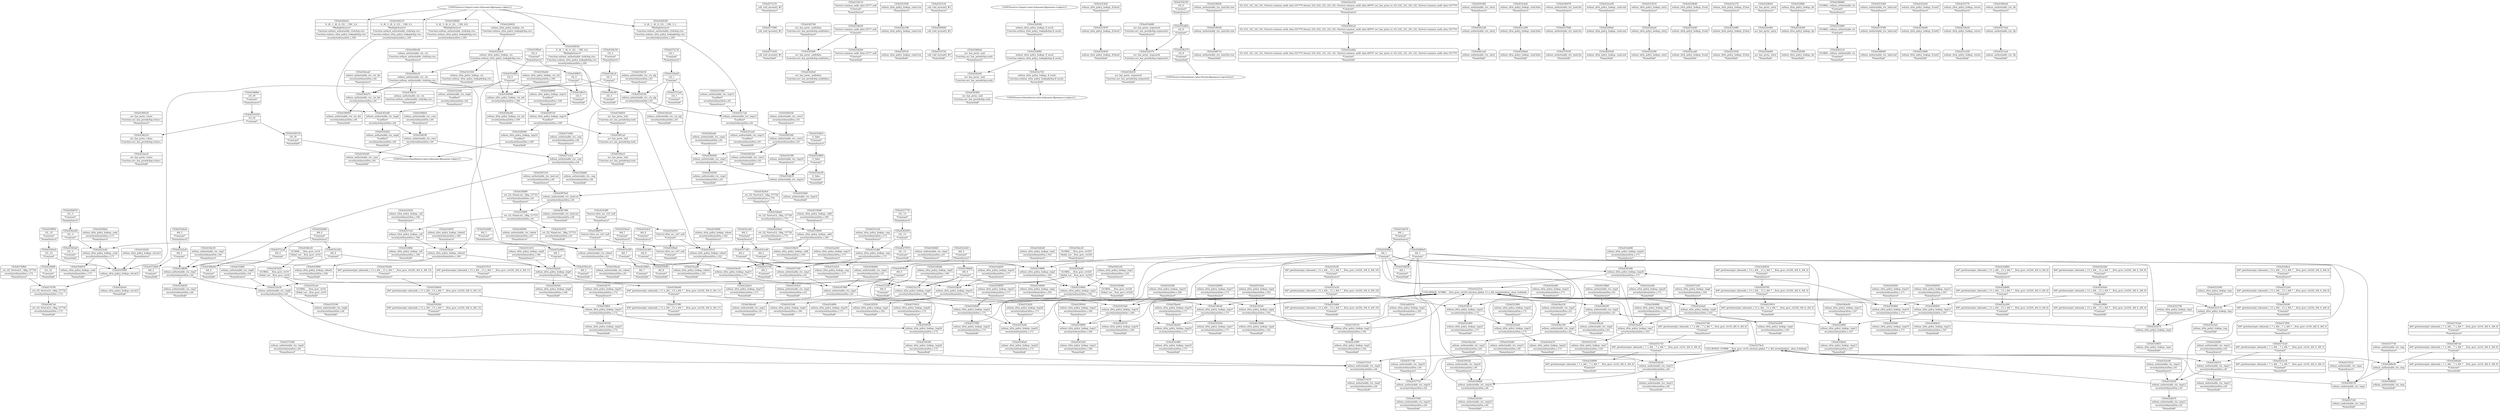 digraph {
	CE0x433ee80 [shape=record,shape=Mrecord,label="{CE0x433ee80|selinux_xfrm_policy_lookup:_tmp20|security/selinux/xfrm.c,171|*SummSink*}"]
	CE0x4387380 [shape=record,shape=Mrecord,label="{CE0x4387380|selinux_authorizable_ctx:_land.ext|security/selinux/xfrm.c,64|*SummSink*}"]
	CE0x4334e30 [shape=record,shape=Mrecord,label="{CE0x4334e30|i32_3|*Constant*|*SummSink*}"]
	CE0x4371a70 [shape=record,shape=Mrecord,label="{CE0x4371a70|_call_void_mcount()_#3|*SummSource*}"]
	CE0x43376c0 [shape=record,shape=Mrecord,label="{CE0x43376c0|COLLAPSED:_GCMRE___llvm_gcov_ctr16_internal_global_7_x_i64_zeroinitializer:_elem_0:default:}"]
	CE0x4328e40 [shape=record,shape=Mrecord,label="{CE0x4328e40|selinux_xfrm_policy_lookup:_tmp17|security/selinux/xfrm.c,171}"]
	CE0x432b480 [shape=record,shape=Mrecord,label="{CE0x432b480|GLOBAL:___llvm_gcov_ctr220|Global_var:__llvm_gcov_ctr220|*SummSink*}"]
	CE0x4345a80 [shape=record,shape=Mrecord,label="{CE0x4345a80|selinux_xfrm_policy_lookup:_tmp21|security/selinux/xfrm.c,171|*SummSource*}"]
	CE0x433d110 [shape=record,shape=Mrecord,label="{CE0x433d110|%struct.common_audit_data.1017*_null|*Constant*|*SummSource*}"]
	CE0x432e180 [shape=record,shape=Mrecord,label="{CE0x432e180|selinux_xfrm_policy_lookup:_cond.true}"]
	CE0x43222c0 [shape=record,shape=Mrecord,label="{CE0x43222c0|COLLAPSED:_GCMRE___llvm_gcov_ctr220_internal_global_13_x_i64_zeroinitializer:_elem_0:default:}"]
	CE0x4353b20 [shape=record,shape=Mrecord,label="{CE0x4353b20|selinux_xfrm_policy_lookup:_tmp24|security/selinux/xfrm.c,171|*SummSource*}"]
	CE0x432f850 [shape=record,shape=Mrecord,label="{CE0x432f850|i32_-22|*Constant*|*SummSource*}"]
	CE0x435b2a0 [shape=record,shape=Mrecord,label="{CE0x435b2a0|selinux_xfrm_policy_lookup:_tmp8|security/selinux/xfrm.c,166}"]
	CE0x434fc90 [shape=record,shape=Mrecord,label="{CE0x434fc90|selinux_authorizable_ctx:_conv|security/selinux/xfrm.c,64}"]
	CE0x4319720 [shape=record,shape=Mrecord,label="{CE0x4319720|_call_void_mcount()_#3|*SummSink*}"]
	CE0x431f500 [shape=record,shape=Mrecord,label="{CE0x431f500|selinux_xfrm_policy_lookup:_cond.true|*SummSource*}"]
	CE0x4325150 [shape=record,shape=Mrecord,label="{CE0x4325150|selinux_xfrm_policy_lookup:_tmp7|security/selinux/xfrm.c,163|*SummSink*}"]
	CE0x4342ba0 [shape=record,shape=Mrecord,label="{CE0x4342ba0|_ret_i32_%retval.0,_!dbg_!27728|security/selinux/avc.c,775|*SummSink*}"]
	CE0x43577d0 [shape=record,shape=Mrecord,label="{CE0x43577d0|selinux_authorizable_ctx:_tmp10|security/selinux/xfrm.c,64|*SummSource*}"]
	CE0x432bf80 [shape=record,shape=Mrecord,label="{CE0x432bf80|selinux_xfrm_policy_lookup:_fl_secid|Function::selinux_xfrm_policy_lookup&Arg::fl_secid::}"]
	CE0x43317a0 [shape=record,shape=Mrecord,label="{CE0x43317a0|selinux_authorizable_ctx:_tmp13|*LoadInst*|security/selinux/xfrm.c,65}"]
	CE0x4373570 [shape=record,shape=Mrecord,label="{CE0x4373570|selinux_authorizable_ctx:_tmp9|security/selinux/xfrm.c,64|*SummSink*}"]
	CE0x4323fa0 [shape=record,shape=Mrecord,label="{CE0x4323fa0|selinux_xfrm_policy_lookup:_if.then2|*SummSource*}"]
	CE0x4330240 [shape=record,shape=Mrecord,label="{CE0x4330240|i64*_getelementptr_inbounds_(_13_x_i64_,_13_x_i64_*___llvm_gcov_ctr220,_i64_0,_i64_12)|*Constant*|*SummSource*}"]
	CE0x4329f40 [shape=record,shape=Mrecord,label="{CE0x4329f40|i64_7|*Constant*|*SummSink*}"]
	CE0x4328280 [shape=record,shape=Mrecord,label="{CE0x4328280|selinux_xfrm_policy_lookup:_fl_secid|Function::selinux_xfrm_policy_lookup&Arg::fl_secid::|*SummSource*}"]
	CE0x432a300 [shape=record,shape=Mrecord,label="{CE0x432a300|i64*_getelementptr_inbounds_(_13_x_i64_,_13_x_i64_*___llvm_gcov_ctr220,_i64_0,_i64_6)|*Constant*|*SummSink*}"]
	CE0x4340040 [shape=record,shape=Mrecord,label="{CE0x4340040|_call_void_mcount()_#3}"]
	CE0x4351410 [shape=record,shape=Mrecord,label="{CE0x4351410|selinux_xfrm_policy_lookup:_tmp8|security/selinux/xfrm.c,166|*SummSource*}"]
	CE0x433b100 [shape=record,shape=Mrecord,label="{CE0x433b100|i32_8|*Constant*|*SummSource*}"]
	CE0x432d470 [shape=record,shape=Mrecord,label="{CE0x432d470|selinux_authorizable_ctx:_tmp12|security/selinux/xfrm.c,65|*SummSink*}"]
	CE0x4323290 [shape=record,shape=Mrecord,label="{CE0x4323290|selinux_xfrm_policy_lookup:_tmp|*SummSource*}"]
	CE0x43561b0 [shape=record,shape=Mrecord,label="{CE0x43561b0|selinux_authorizable_ctx:_tmp16|security/selinux/xfrm.c,64|*SummSource*}"]
	CE0x4323970 [shape=record,shape=Mrecord,label="{CE0x4323970|selinux_xfrm_policy_lookup:_if.then2}"]
	CE0x433fc80 [shape=record,shape=Mrecord,label="{CE0x433fc80|i64*_getelementptr_inbounds_(_13_x_i64_,_13_x_i64_*___llvm_gcov_ctr220,_i64_0,_i64_0)|*Constant*|*SummSink*}"]
	CE0x4344a40 [shape=record,shape=Mrecord,label="{CE0x4344a40|selinux_xfrm_policy_lookup:_ctx_sid|security/selinux/xfrm.c,169|*SummSink*}"]
	CE0x4332420 [shape=record,shape=Mrecord,label="{CE0x4332420|selinux_authorizable_ctx:_tmp6|*LoadInst*|security/selinux/xfrm.c,64|*SummSink*}"]
	CE0x433db90 [shape=record,shape=Mrecord,label="{CE0x433db90|selinux_authorizable_ctx:_tmp7|security/selinux/xfrm.c,64}"]
	CE0x43300e0 [shape=record,shape=Mrecord,label="{CE0x43300e0|i64*_getelementptr_inbounds_(_13_x_i64_,_13_x_i64_*___llvm_gcov_ctr220,_i64_0,_i64_12)|*Constant*}"]
	CE0x432ffe0 [shape=record,shape=Mrecord,label="{CE0x432ffe0|selinux_xfrm_policy_lookup:_tmp25|security/selinux/xfrm.c,172}"]
	CE0x434f4d0 [shape=record,shape=Mrecord,label="{CE0x434f4d0|selinux_authorizable_ctx:_tmp2|security/selinux/xfrm.c,63|*SummSource*}"]
	CE0x4330520 [shape=record,shape=Mrecord,label="{CE0x4330520|selinux_xfrm_policy_lookup:_tmp26|security/selinux/xfrm.c,172}"]
	CE0x4348710 [shape=record,shape=Mrecord,label="{CE0x4348710|selinux_authorizable_ctx:_land.lhs.true|*SummSink*}"]
	CE0x43441a0 [shape=record,shape=Mrecord,label="{CE0x43441a0|i32_(i32,_i32,_i16,_i32,_%struct.common_audit_data.1017*)*_bitcast_(i32_(i32,_i32,_i16,_i32,_%struct.common_audit_data.495*)*_avc_has_perm_to_i32_(i32,_i32,_i16,_i32,_%struct.common_audit_data.1017*)*)|*Constant*}"]
	CE0x4327770 [shape=record,shape=Mrecord,label="{CE0x4327770|i32_-13|*Constant*|*SummSource*}"]
	CE0x43733d0 [shape=record,shape=Mrecord,label="{CE0x43733d0|selinux_authorizable_ctx:_tmp9|security/selinux/xfrm.c,64|*SummSource*}"]
	CE0x435e970 [shape=record,shape=Mrecord,label="{CE0x435e970|_ret_i32_%land.ext,_!dbg_!27723|security/selinux/xfrm.c,63|*SummSink*}"]
	CE0x4361fb0 [shape=record,shape=Mrecord,label="{CE0x4361fb0|selinux_authorizable_ctx:_entry|*SummSource*}"]
	CE0x4329cf0 [shape=record,shape=Mrecord,label="{CE0x4329cf0|i64_8|*Constant*|*SummSink*}"]
	CE0x4332f60 [shape=record,shape=Mrecord,label="{CE0x4332f60|selinux_authorizable_ctx:_tmp8|security/selinux/xfrm.c,64|*SummSource*}"]
	CE0x432a370 [shape=record,shape=Mrecord,label="{CE0x432a370|selinux_xfrm_policy_lookup:_tmp9|security/selinux/xfrm.c,166}"]
	CE0x433d640 [shape=record,shape=Mrecord,label="{CE0x433d640|selinux_xfrm_policy_lookup:_tmp2|security/selinux/xfrm.c,162|*SummSink*}"]
	CE0x4325e40 [shape=record,shape=Mrecord,label="{CE0x4325e40|selinux_xfrm_policy_lookup:_cond|security/selinux/xfrm.c,171}"]
	CE0x4333cd0 [shape=record,shape=Mrecord,label="{CE0x4333cd0|selinux_authorizable_ctx:_tmp12|security/selinux/xfrm.c,65|*SummSource*}"]
	CE0x435b1a0 [shape=record,shape=Mrecord,label="{CE0x435b1a0|i64_5|*Constant*|*SummSink*}"]
	CE0x4354a30 [shape=record,shape=Mrecord,label="{CE0x4354a30|i1_false|*Constant*|*SummSink*}"]
	CE0x4323130 [shape=record,shape=Mrecord,label="{CE0x4323130|selinux_xfrm_policy_lookup:_tmp}"]
	CE0x4353a00 [shape=record,shape=Mrecord,label="{CE0x4353a00|selinux_xfrm_policy_lookup:_tmp24|security/selinux/xfrm.c,171}"]
	CE0x4331e20 [shape=record,shape=Mrecord,label="{CE0x4331e20|selinux_xfrm_policy_lookup:_cmp|security/selinux/xfrm.c,171|*SummSource*}"]
	CE0x43870e0 [shape=record,shape=Mrecord,label="{CE0x43870e0|selinux_authorizable_ctx:_land.ext|security/selinux/xfrm.c,64}"]
	CE0x43722a0 [shape=record,shape=Mrecord,label="{CE0x43722a0|i32_1|*Constant*|*SummSink*}"]
	CE0x4344ab0 [shape=record,shape=Mrecord,label="{CE0x4344ab0|selinux_xfrm_policy_lookup:_ctx_sid|security/selinux/xfrm.c,169|*SummSource*}"]
	CE0x43426f0 [shape=record,shape=Mrecord,label="{CE0x43426f0|avc_has_perm:_auditdata|Function::avc_has_perm&Arg::auditdata::}"]
	CE0x57267c0 [shape=record,shape=Mrecord,label="{CE0x57267c0|selinux_xfrm_policy_lookup:_tmp5|security/selinux/xfrm.c,162}"]
	CE0x4355710 [shape=record,shape=Mrecord,label="{CE0x4355710|i64*_getelementptr_inbounds_(_7_x_i64_,_7_x_i64_*___llvm_gcov_ctr16,_i64_0,_i64_6)|*Constant*}"]
	CE0x4319880 [shape=record,shape=Mrecord,label="{CE0x4319880|selinux_xfrm_policy_lookup:_tmp2|security/selinux/xfrm.c,162}"]
	CE0x433fb10 [shape=record,shape=Mrecord,label="{CE0x433fb10|i32_0|*Constant*|*SummSink*}"]
	CE0x4356910 [shape=record,shape=Mrecord,label="{CE0x4356910|selinux_xfrm_policy_lookup:_cond|security/selinux/xfrm.c,171|*SummSink*}"]
	CE0x43444c0 [shape=record,shape=Mrecord,label="{CE0x43444c0|0:_i8,_1:_i8,_4:_i32,_:_CRE_2,4_|*MultipleSource*|Function::selinux_authorizable_ctx&Arg::ctx::|Function::selinux_xfrm_policy_lookup&Arg::ctx::|security/selinux/xfrm.c,169}"]
	CE0x4347b20 [shape=record,shape=Mrecord,label="{CE0x4347b20|GLOBAL:___llvm_gcov_ctr16|Global_var:__llvm_gcov_ctr16}"]
	CE0x435a140 [shape=record,shape=Mrecord,label="{CE0x435a140|i64_4|*Constant*}"]
	CE0x4345ef0 [shape=record,shape=Mrecord,label="{CE0x4345ef0|avc_has_perm:_ssid|Function::avc_has_perm&Arg::ssid::}"]
	CE0x43190b0 [shape=record,shape=Mrecord,label="{CE0x43190b0|selinux_xfrm_policy_lookup:_tmp3|security/selinux/xfrm.c,162}"]
	CE0x4333b30 [shape=record,shape=Mrecord,label="{CE0x4333b30|selinux_authorizable_ctx:_tmp12|security/selinux/xfrm.c,65}"]
	CE0x433bc20 [shape=record,shape=Mrecord,label="{CE0x433bc20|GLOBAL:___llvm_gcov_ctr220|Global_var:__llvm_gcov_ctr220|*SummSource*}"]
	CE0x4355b90 [shape=record,shape=Mrecord,label="{CE0x4355b90|selinux_authorizable_ctx:_tmp15|security/selinux/xfrm.c,64|*SummSource*}"]
	CE0x432d8b0 [shape=record,shape=Mrecord,label="{CE0x432d8b0|i64*_getelementptr_inbounds_(_13_x_i64_,_13_x_i64_*___llvm_gcov_ctr220,_i64_0,_i64_6)|*Constant*|*SummSource*}"]
	CE0x4348ab0 [shape=record,shape=Mrecord,label="{CE0x4348ab0|i64*_getelementptr_inbounds_(_7_x_i64_,_7_x_i64_*___llvm_gcov_ctr16,_i64_0,_i64_0)|*Constant*|*SummSink*}"]
	CE0x433f510 [shape=record,shape=Mrecord,label="{CE0x433f510|selinux_xfrm_policy_lookup:_tobool|security/selinux/xfrm.c,162}"]
	CE0x43703a0 [shape=record,shape=Mrecord,label="{CE0x43703a0|i64*_getelementptr_inbounds_(_7_x_i64_,_7_x_i64_*___llvm_gcov_ctr16,_i64_0,_i64_0)|*Constant*|*SummSource*}"]
	CE0x433c4a0 [shape=record,shape=Mrecord,label="{CE0x433c4a0|selinux_xfrm_policy_lookup:_cond.false|*SummSource*}"]
	CE0x4346c90 [shape=record,shape=Mrecord,label="{CE0x4346c90|selinux_authorizable_ctx:_tmp4|security/selinux/xfrm.c,63}"]
	CE0x4357940 [shape=record,shape=Mrecord,label="{CE0x4357940|selinux_authorizable_ctx:_tmp10|security/selinux/xfrm.c,64|*SummSink*}"]
	CE0x4344210 [shape=record,shape=Mrecord,label="{CE0x4344210|0:_i8,_1:_i8,_4:_i32,_:_CRE_0,1_|*MultipleSource*|Function::selinux_authorizable_ctx&Arg::ctx::|Function::selinux_xfrm_policy_lookup&Arg::ctx::|security/selinux/xfrm.c,169}"]
	CE0x433c090 [shape=record,shape=Mrecord,label="{CE0x433c090|selinux_xfrm_policy_lookup:_tmp18|security/selinux/xfrm.c,171|*SummSink*}"]
	"CONST[source:1(input),value:2(dynamic)][purpose:{object}]"
	CE0x432dd50 [shape=record,shape=Mrecord,label="{CE0x432dd50|selinux_xfrm_policy_lookup:_tmp16|security/selinux/xfrm.c,171|*SummSource*}"]
	CE0x4359f90 [shape=record,shape=Mrecord,label="{CE0x4359f90|selinux_xfrm_policy_lookup:_tobool1|security/selinux/xfrm.c,166|*SummSink*}"]
	CE0x43554b0 [shape=record,shape=Mrecord,label="{CE0x43554b0|selinux_authorizable_ctx:_tmp14|*SummSink*}"]
	CE0x432cc40 [shape=record,shape=Mrecord,label="{CE0x432cc40|i64_2|*Constant*}"]
	CE0x432a0c0 [shape=record,shape=Mrecord,label="{CE0x432a0c0|selinux_xfrm_policy_lookup:_tmp15|security/selinux/xfrm.c,171|*SummSink*}"]
	CE0x43701f0 [shape=record,shape=Mrecord,label="{CE0x43701f0|selinux_authorizable_ctx:_land.rhs|*SummSink*}"]
	"CONST[source:0(mediator),value:2(dynamic)][purpose:{object}]"
	CE0x60193a0 [shape=record,shape=Mrecord,label="{CE0x60193a0|selinux_xfrm_policy_lookup:_tmp4|security/selinux/xfrm.c,162|*SummSource*}"]
	CE0x4325a30 [shape=record,shape=Mrecord,label="{CE0x4325a30|i64*_getelementptr_inbounds_(_13_x_i64_,_13_x_i64_*___llvm_gcov_ctr220,_i64_0,_i64_10)|*Constant*}"]
	CE0x6019410 [shape=record,shape=Mrecord,label="{CE0x6019410|i64*_getelementptr_inbounds_(_13_x_i64_,_13_x_i64_*___llvm_gcov_ctr220,_i64_0,_i64_3)|*Constant*|*SummSink*}"]
	CE0x432ee90 [shape=record,shape=Mrecord,label="{CE0x432ee90|selinux_xfrm_policy_lookup:_cond.end|*SummSource*}"]
	CE0x433bd20 [shape=record,shape=Mrecord,label="{CE0x433bd20|selinux_xfrm_policy_lookup:_tmp18|security/selinux/xfrm.c,171}"]
	CE0x43430e0 [shape=record,shape=Mrecord,label="{CE0x43430e0|i64_1|*Constant*}"]
	CE0x4354590 [shape=record,shape=Mrecord,label="{CE0x4354590|selinux_authorizable_ctx:_cmp3|security/selinux/xfrm.c,65|*SummSink*}"]
	CE0x4320d60 [shape=record,shape=Mrecord,label="{CE0x4320d60|i64_4|*Constant*|*SummSource*}"]
	CE0x4318b50 [shape=record,shape=Mrecord,label="{CE0x4318b50|selinux_xfrm_policy_lookup:_call4|security/selinux/xfrm.c,169|*SummSink*}"]
	CE0x4338200 [shape=record,shape=Mrecord,label="{CE0x4338200|selinux_authorizable_ctx:_land.lhs.true|*SummSource*}"]
	CE0x4350460 [shape=record,shape=Mrecord,label="{CE0x4350460|selinux_authorizable_ctx:_tobool|security/selinux/xfrm.c,63}"]
	CE0x4356320 [shape=record,shape=Mrecord,label="{CE0x4356320|selinux_authorizable_ctx:_tmp16|security/selinux/xfrm.c,64|*SummSink*}"]
	CE0x432a020 [shape=record,shape=Mrecord,label="{CE0x432a020|selinux_xfrm_policy_lookup:_tmp15|security/selinux/xfrm.c,171|*SummSource*}"]
	CE0x4382300 [shape=record,shape=Mrecord,label="{CE0x4382300|selinux_authorizable_ctx:_conv2|security/selinux/xfrm.c,65}"]
	CE0x433d5d0 [shape=record,shape=Mrecord,label="{CE0x433d5d0|selinux_xfrm_policy_lookup:_tmp2|security/selinux/xfrm.c,162|*SummSource*}"]
	CE0x4356ed0 [shape=record,shape=Mrecord,label="{CE0x4356ed0|i64*_getelementptr_inbounds_(_13_x_i64_,_13_x_i64_*___llvm_gcov_ctr220,_i64_0,_i64_11)|*Constant*}"]
	CE0x4318900 [shape=record,shape=Mrecord,label="{CE0x4318900|selinux_xfrm_policy_lookup:_call4|security/selinux/xfrm.c,169}"]
	CE0x432e6b0 [shape=record,shape=Mrecord,label="{CE0x432e6b0|i32_(i32,_i32,_i16,_i32,_%struct.common_audit_data.1017*)*_bitcast_(i32_(i32,_i32,_i16,_i32,_%struct.common_audit_data.495*)*_avc_has_perm_to_i32_(i32,_i32,_i16,_i32,_%struct.common_audit_data.1017*)*)|*Constant*|*SummSink*}"]
	CE0x432f9d0 [shape=record,shape=Mrecord,label="{CE0x432f9d0|i32_-22|*Constant*|*SummSink*}"]
	CE0x4360c90 [shape=record,shape=Mrecord,label="{CE0x4360c90|selinux_authorizable_ctx:_ctx|Function::selinux_authorizable_ctx&Arg::ctx::|*SummSource*}"]
	CE0x43212e0 [shape=record,shape=Mrecord,label="{CE0x43212e0|i64*_getelementptr_inbounds_(_13_x_i64_,_13_x_i64_*___llvm_gcov_ctr220,_i64_0,_i64_0)|*Constant*}"]
	CE0x433b370 [shape=record,shape=Mrecord,label="{CE0x433b370|avc_has_perm:_requested|Function::avc_has_perm&Arg::requested::}"]
	CE0x4347980 [shape=record,shape=Mrecord,label="{CE0x4347980|selinux_authorizable_ctx:_tmp3|security/selinux/xfrm.c,63}"]
	CE0x433a6a0 [shape=record,shape=Mrecord,label="{CE0x433a6a0|i64_3|*Constant*|*SummSource*}"]
	CE0x43233f0 [shape=record,shape=Mrecord,label="{CE0x43233f0|i64_0|*Constant*|*SummSink*}"]
	CE0x43449d0 [shape=record,shape=Mrecord,label="{CE0x43449d0|selinux_xfrm_policy_lookup:_ctx_sid|security/selinux/xfrm.c,169}"]
	CE0x433afb0 [shape=record,shape=Mrecord,label="{CE0x433afb0|i32_8|*Constant*}"]
	CE0x434f390 [shape=record,shape=Mrecord,label="{CE0x434f390|selinux_authorizable_ctx:_tobool|security/selinux/xfrm.c,63|*SummSource*}"]
	CE0x434ceb0 [shape=record,shape=Mrecord,label="{CE0x434ceb0|i32_-3|*Constant*}"]
	CE0x4325d60 [shape=record,shape=Mrecord,label="{CE0x4325d60|selinux_xfrm_policy_lookup:_tmp21|security/selinux/xfrm.c,171|*SummSink*}"]
	CE0x4327b10 [shape=record,shape=Mrecord,label="{CE0x4327b10|selinux_authorizable_ctx:_tmp1|*SummSource*}"]
	CE0x4331d80 [shape=record,shape=Mrecord,label="{CE0x4331d80|selinux_xfrm_policy_lookup:_cmp|security/selinux/xfrm.c,171}"]
	CE0x4337240 [shape=record,shape=Mrecord,label="{CE0x4337240|selinux_authorizable_ctx:_tmp2|security/selinux/xfrm.c,63}"]
	CE0x4333100 [shape=record,shape=Mrecord,label="{CE0x4333100|selinux_authorizable_ctx:_tmp8|security/selinux/xfrm.c,64|*SummSink*}"]
	CE0x4341b20 [shape=record,shape=Mrecord,label="{CE0x4341b20|selinux_xfrm_policy_lookup:_tmp11|security/selinux/xfrm.c,166|*SummSink*}"]
	CE0x4322580 [shape=record,shape=Mrecord,label="{CE0x4322580|selinux_xfrm_policy_lookup:_entry|*SummSink*}"]
	CE0x433cb40 [shape=record,shape=Mrecord,label="{CE0x433cb40|selinux_xfrm_policy_lookup:_if.end}"]
	CE0x433faa0 [shape=record,shape=Mrecord,label="{CE0x433faa0|selinux_xfrm_policy_lookup:_tobool1|security/selinux/xfrm.c,166}"]
	CE0x4372ca0 [shape=record,shape=Mrecord,label="{CE0x4372ca0|i64_4|*Constant*}"]
	CE0x433c370 [shape=record,shape=Mrecord,label="{CE0x433c370|selinux_xfrm_policy_lookup:_if.then|*SummSource*}"]
	CE0x433b020 [shape=record,shape=Mrecord,label="{CE0x433b020|%struct.common_audit_data.1017*_null|*Constant*}"]
	CE0x4330ec0 [shape=record,shape=Mrecord,label="{CE0x4330ec0|avc_has_perm:_tsid|Function::avc_has_perm&Arg::tsid::|*SummSink*}"]
	CE0x4354b70 [shape=record,shape=Mrecord,label="{CE0x4354b70|selinux_authorizable_ctx:_tmp14}"]
	CE0x433e2f0 [shape=record,shape=Mrecord,label="{CE0x433e2f0|i64_7|*Constant*}"]
	CE0x4325eb0 [shape=record,shape=Mrecord,label="{CE0x4325eb0|selinux_xfrm_policy_lookup:_tmp22|security/selinux/xfrm.c,171}"]
	CE0x4348070 [shape=record,shape=Mrecord,label="{CE0x4348070|%struct.xfrm_sec_ctx*_null|*Constant*}"]
	CE0x4349120 [shape=record,shape=Mrecord,label="{CE0x4349120|i16_39|*Constant*|*SummSink*}"]
	CE0x4387210 [shape=record,shape=Mrecord,label="{CE0x4387210|selinux_authorizable_ctx:_land.ext|security/selinux/xfrm.c,64|*SummSource*}"]
	CE0x432ce10 [shape=record,shape=Mrecord,label="{CE0x432ce10|i64*_getelementptr_inbounds_(_7_x_i64_,_7_x_i64_*___llvm_gcov_ctr16,_i64_0,_i64_5)|*Constant*|*SummSink*}"]
	CE0x43421d0 [shape=record,shape=Mrecord,label="{CE0x43421d0|selinux_authorizable_ctx:_entry}"]
	CE0x4329fb0 [shape=record,shape=Mrecord,label="{CE0x4329fb0|i64*_getelementptr_inbounds_(_13_x_i64_,_13_x_i64_*___llvm_gcov_ctr220,_i64_0,_i64_9)|*Constant*|*SummSink*}"]
	CE0x43280c0 [shape=record,shape=Mrecord,label="{CE0x43280c0|avc_has_perm:_entry|*SummSource*}"]
	CE0x435fb10 [shape=record,shape=Mrecord,label="{CE0x435fb10|selinux_authorizable_ctx:_ctx|Function::selinux_authorizable_ctx&Arg::ctx::|*SummSink*}"]
	CE0x432d280 [shape=record,shape=Mrecord,label="{CE0x432d280|selinux_authorizable_ctx:_tmp11|security/selinux/xfrm.c,65|*SummSource*}"]
	CE0x432f300 [shape=record,shape=Mrecord,label="{CE0x432f300|selinux_xfrm_policy_lookup:_bb|*SummSink*}"]
	CE0x4335d10 [shape=record,shape=Mrecord,label="{CE0x4335d10|selinux_authorizable_ctx:_tmp2|security/selinux/xfrm.c,63|*SummSink*}"]
	CE0x433f330 [shape=record,shape=Mrecord,label="{CE0x433f330|selinux_xfrm_policy_lookup:_tmp3|security/selinux/xfrm.c,162|*SummSink*}"]
	CE0x434a3a0 [shape=record,shape=Mrecord,label="{CE0x434a3a0|selinux_authorizable_ctx:_tmp5|security/selinux/xfrm.c,63|*SummSink*}"]
	CE0x4372130 [shape=record,shape=Mrecord,label="{CE0x4372130|i32_1|*Constant*|*SummSource*}"]
	CE0x4319210 [shape=record,shape=Mrecord,label="{CE0x4319210|selinux_xfrm_policy_lookup:_entry|*SummSource*}"]
	CE0x432f4c0 [shape=record,shape=Mrecord,label="{CE0x432f4c0|i64*_getelementptr_inbounds_(_13_x_i64_,_13_x_i64_*___llvm_gcov_ctr220,_i64_0,_i64_0)|*Constant*|*SummSource*}"]
	CE0x432ed30 [shape=record,shape=Mrecord,label="{CE0x432ed30|selinux_xfrm_policy_lookup:_tmp6|security/selinux/xfrm.c,163|*SummSink*}"]
	CE0x432e520 [shape=record,shape=Mrecord,label="{CE0x432e520|i32_(i32,_i32,_i16,_i32,_%struct.common_audit_data.1017*)*_bitcast_(i32_(i32,_i32,_i16,_i32,_%struct.common_audit_data.495*)*_avc_has_perm_to_i32_(i32,_i32,_i16,_i32,_%struct.common_audit_data.1017*)*)|*Constant*|*SummSource*}"]
	CE0x433b410 [shape=record,shape=Mrecord,label="{CE0x433b410|avc_has_perm:_requested|Function::avc_has_perm&Arg::requested::|*SummSink*}"]
	CE0x4357710 [shape=record,shape=Mrecord,label="{CE0x4357710|selinux_authorizable_ctx:_tmp10|security/selinux/xfrm.c,64}"]
	CE0x432d2f0 [shape=record,shape=Mrecord,label="{CE0x432d2f0|selinux_authorizable_ctx:_tmp11|security/selinux/xfrm.c,65|*SummSink*}"]
	CE0x43231e0 [shape=record,shape=Mrecord,label="{CE0x43231e0|_call_void_mcount()_#3|*SummSource*}"]
	CE0x4331ae0 [shape=record,shape=Mrecord,label="{CE0x4331ae0|selinux_authorizable_ctx:_tmp13|*LoadInst*|security/selinux/xfrm.c,65|*SummSink*}"]
	CE0x433dd30 [shape=record,shape=Mrecord,label="{CE0x433dd30|selinux_authorizable_ctx:_tmp7|security/selinux/xfrm.c,64|*SummSink*}"]
	CE0x43825b0 [shape=record,shape=Mrecord,label="{CE0x43825b0|selinux_authorizable_ctx:_conv2|security/selinux/xfrm.c,65|*SummSink*}"]
	CE0x4346e40 [shape=record,shape=Mrecord,label="{CE0x4346e40|selinux_authorizable_ctx:_tmp3|security/selinux/xfrm.c,63|*SummSink*}"]
	CE0x4326830 [shape=record,shape=Mrecord,label="{CE0x4326830|i64_1|*Constant*|*SummSink*}"]
	CE0x4329a40 [shape=record,shape=Mrecord,label="{CE0x4329a40|i32_1|*Constant*}"]
	CE0x432bd00 [shape=record,shape=Mrecord,label="{CE0x432bd00|avc_has_perm:_entry|*SummSink*}"]
	CE0x434cb70 [shape=record,shape=Mrecord,label="{CE0x434cb70|selinux_xfrm_policy_lookup:_tmp22|security/selinux/xfrm.c,171|*SummSink*}"]
	CE0x434a190 [shape=record,shape=Mrecord,label="{CE0x434a190|selinux_authorizable_ctx:_tmp5|security/selinux/xfrm.c,63}"]
	CE0x43432d0 [shape=record,shape=Mrecord,label="{CE0x43432d0|selinux_xfrm_policy_lookup:_tmp9|security/selinux/xfrm.c,166|*SummSink*}"]
	CE0x43540a0 [shape=record,shape=Mrecord,label="{CE0x43540a0|selinux_xfrm_policy_lookup:_tmp24|security/selinux/xfrm.c,171|*SummSink*}"]
	CE0x4337730 [shape=record,shape=Mrecord,label="{CE0x4337730|selinux_authorizable_ctx:_tmp|*SummSource*}"]
	CE0x432d6f0 [shape=record,shape=Mrecord,label="{CE0x432d6f0|i64*_getelementptr_inbounds_(_13_x_i64_,_13_x_i64_*___llvm_gcov_ctr220,_i64_0,_i64_6)|*Constant*}"]
	CE0x4338160 [shape=record,shape=Mrecord,label="{CE0x4338160|selinux_authorizable_ctx:_land.lhs.true}"]
	CE0x4331d10 [shape=record,shape=Mrecord,label="{CE0x4331d10|selinux_xfrm_policy_lookup:_cmp|security/selinux/xfrm.c,171|*SummSink*}"]
	CE0x4318f50 [shape=record,shape=Mrecord,label="{CE0x4318f50|selinux_xfrm_policy_lookup:_tmp1|*SummSink*}"]
	CE0x4325020 [shape=record,shape=Mrecord,label="{CE0x4325020|selinux_xfrm_policy_lookup:_call|security/selinux/xfrm.c,166|*SummSource*}"]
	CE0x432e9f0 [shape=record,shape=Mrecord,label="{CE0x432e9f0|%struct.xfrm_sec_ctx*_null|*Constant*|*SummSource*}"]
	CE0x4334c50 [shape=record,shape=Mrecord,label="{CE0x4334c50|i32_3|*Constant*|*SummSource*}"]
	CE0x4328680 [shape=record,shape=Mrecord,label="{CE0x4328680|0:_i8,_1:_i8,_4:_i32,_:_CRE_8,8_|*MultipleSource*|Function::selinux_authorizable_ctx&Arg::ctx::|Function::selinux_xfrm_policy_lookup&Arg::ctx::|security/selinux/xfrm.c,169}"]
	CE0x4348d60 [shape=record,shape=Mrecord,label="{CE0x4348d60|GLOBAL:_selinux_authorizable_ctx|*Constant*|*SummSource*}"]
	CE0x4345260 [shape=record,shape=Mrecord,label="{CE0x4345260|i64*_getelementptr_inbounds_(_13_x_i64_,_13_x_i64_*___llvm_gcov_ctr220,_i64_0,_i64_9)|*Constant*|*SummSource*}"]
	CE0x43631c0 [shape=record,shape=Mrecord,label="{CE0x43631c0|GLOBAL:_selinux_authorizable_ctx|*Constant*|*SummSink*}"]
	CE0x433bee0 [shape=record,shape=Mrecord,label="{CE0x433bee0|selinux_xfrm_policy_lookup:_tmp18|security/selinux/xfrm.c,171|*SummSource*}"]
	CE0x433e360 [shape=record,shape=Mrecord,label="{CE0x433e360|i64_8|*Constant*}"]
	CE0x4373f50 [shape=record,shape=Mrecord,label="{CE0x4373f50|i64*_getelementptr_inbounds_(_7_x_i64_,_7_x_i64_*___llvm_gcov_ctr16,_i64_0,_i64_5)|*Constant*|*SummSource*}"]
	CE0x4374780 [shape=record,shape=Mrecord,label="{CE0x4374780|selinux_authorizable_ctx:_land.end}"]
	CE0x432b940 [shape=record,shape=Mrecord,label="{CE0x432b940|selinux_xfrm_policy_lookup:_tmp14|*LoadInst*|security/selinux/xfrm.c,169|*SummSink*}"]
	CE0x4371980 [shape=record,shape=Mrecord,label="{CE0x4371980|_call_void_mcount()_#3}"]
	CE0x4329000 [shape=record,shape=Mrecord,label="{CE0x4329000|selinux_xfrm_policy_lookup:_tmp17|security/selinux/xfrm.c,171|*SummSource*}"]
	CE0x4357010 [shape=record,shape=Mrecord,label="{CE0x4357010|i64*_getelementptr_inbounds_(_13_x_i64_,_13_x_i64_*___llvm_gcov_ctr220,_i64_0,_i64_11)|*Constant*|*SummSource*}"]
	CE0x4328550 [shape=record,shape=Mrecord,label="{CE0x4328550|0:_i8,_1:_i8,_4:_i32,_:_CRE_4,8_|*MultipleSource*|Function::selinux_authorizable_ctx&Arg::ctx::|Function::selinux_xfrm_policy_lookup&Arg::ctx::|security/selinux/xfrm.c,169}"]
	CE0x4322a50 [shape=record,shape=Mrecord,label="{CE0x4322a50|selinux_xfrm_policy_lookup:_if.end3|*SummSource*}"]
	CE0x4353990 [shape=record,shape=Mrecord,label="{CE0x4353990|selinux_xfrm_policy_lookup:_retval.0}"]
	CE0x4356830 [shape=record,shape=Mrecord,label="{CE0x4356830|selinux_xfrm_policy_lookup:_tmp23|security/selinux/xfrm.c,171|*SummSource*}"]
	CE0x4373310 [shape=record,shape=Mrecord,label="{CE0x4373310|selinux_authorizable_ctx:_tmp9|security/selinux/xfrm.c,64}"]
	CE0x43723c0 [shape=record,shape=Mrecord,label="{CE0x43723c0|selinux_authorizable_ctx:_cmp|security/selinux/xfrm.c,64}"]
	CE0x434a250 [shape=record,shape=Mrecord,label="{CE0x434a250|selinux_authorizable_ctx:_tmp5|security/selinux/xfrm.c,63|*SummSource*}"]
	CE0x435a0d0 [shape=record,shape=Mrecord,label="{CE0x435a0d0|i64_5|*Constant*|*SummSource*}"]
	CE0x43548c0 [shape=record,shape=Mrecord,label="{CE0x43548c0|i1_false|*Constant*|*SummSource*}"]
	CE0x434adc0 [shape=record,shape=Mrecord,label="{CE0x434adc0|selinux_xfrm_policy_lookup:_tmp7|security/selinux/xfrm.c,163}"]
	CE0x433ead0 [shape=record,shape=Mrecord,label="{CE0x433ead0|selinux_xfrm_policy_lookup:_tobool|security/selinux/xfrm.c,162|*SummSink*}"]
	CE0x4348940 [shape=record,shape=Mrecord,label="{CE0x4348940|selinux_authorizable_ctx:_land.end|*SummSink*}"]
	CE0x4332e30 [shape=record,shape=Mrecord,label="{CE0x4332e30|selinux_authorizable_ctx:_tmp8|security/selinux/xfrm.c,64}"]
	CE0x432fc70 [shape=record,shape=Mrecord,label="{CE0x432fc70|selinux_xfrm_policy_lookup:_tmp25|security/selinux/xfrm.c,172|*SummSource*}"]
	CE0x4334be0 [shape=record,shape=Mrecord,label="{CE0x4334be0|selinux_xfrm_policy_lookup:_tmp13|security/selinux/xfrm.c,167|*SummSink*}"]
	CE0x4322790 [shape=record,shape=Mrecord,label="{CE0x4322790|selinux_xfrm_policy_lookup:_tmp1|*SummSource*}"]
	CE0x435b340 [shape=record,shape=Mrecord,label="{CE0x435b340|selinux_xfrm_policy_lookup:_tmp8|security/selinux/xfrm.c,166|*SummSink*}"]
	CE0x4361ea0 [shape=record,shape=Mrecord,label="{CE0x4361ea0|selinux_authorizable_ctx:_entry|*SummSink*}"]
	CE0x432fc00 [shape=record,shape=Mrecord,label="{CE0x432fc00|selinux_xfrm_policy_lookup:_retval.0|*SummSource*}"]
	CE0x432cad0 [shape=record,shape=Mrecord,label="{CE0x432cad0|selinux_xfrm_policy_lookup:_if.end|*SummSink*}"]
	CE0x43189d0 [shape=record,shape=Mrecord,label="{CE0x43189d0|selinux_xfrm_policy_lookup:_call4|security/selinux/xfrm.c,169|*SummSource*}"]
	CE0x43248f0 [shape=record,shape=Mrecord,label="{CE0x43248f0|selinux_xfrm_policy_lookup:_tmp13|security/selinux/xfrm.c,167}"]
	CE0x4348620 [shape=record,shape=Mrecord,label="{CE0x4348620|selinux_authorizable_ctx:_tmp|*SummSink*}"]
	CE0x43461a0 [shape=record,shape=Mrecord,label="{CE0x43461a0|avc_has_perm:_tsid|Function::avc_has_perm&Arg::tsid::}"]
	CE0x43560b0 [shape=record,shape=Mrecord,label="{CE0x43560b0|selinux_authorizable_ctx:_tmp16|security/selinux/xfrm.c,64}"]
	CE0x4323080 [shape=record,shape=Mrecord,label="{CE0x4323080|selinux_xfrm_policy_lookup:_if.end3|*SummSink*}"]
	CE0x4334090 [shape=record,shape=Mrecord,label="{CE0x4334090|i64*_getelementptr_inbounds_(_7_x_i64_,_7_x_i64_*___llvm_gcov_ctr16,_i64_0,_i64_6)|*Constant*|*SummSink*}"]
	CE0x4324fb0 [shape=record,shape=Mrecord,label="{CE0x4324fb0|selinux_xfrm_policy_lookup:_call|security/selinux/xfrm.c,166|*SummSink*}"]
	CE0x433f1c0 [shape=record,shape=Mrecord,label="{CE0x433f1c0|selinux_xfrm_policy_lookup:_tmp21|security/selinux/xfrm.c,171}"]
	CE0x433ed00 [shape=record,shape=Mrecord,label="{CE0x433ed00|selinux_xfrm_policy_lookup:_tmp20|security/selinux/xfrm.c,171|*SummSource*}"]
	CE0x4325dd0 [shape=record,shape=Mrecord,label="{CE0x4325dd0|i64*_getelementptr_inbounds_(_13_x_i64_,_13_x_i64_*___llvm_gcov_ctr220,_i64_0,_i64_10)|*Constant*|*SummSink*}"]
	CE0x4342950 [shape=record,shape=Mrecord,label="{CE0x4342950|i32_-13|*Constant*}"]
	CE0x4318e20 [shape=record,shape=Mrecord,label="{CE0x4318e20|selinux_xfrm_policy_lookup:_return}"]
	CE0x4330320 [shape=record,shape=Mrecord,label="{CE0x4330320|selinux_xfrm_policy_lookup:_tmp25|security/selinux/xfrm.c,172|*SummSink*}"]
	CE0x4340970 [shape=record,shape=Mrecord,label="{CE0x4340970|selinux_authorizable_ctx:_land.rhs|*SummSource*}"]
	CE0x432db30 [shape=record,shape=Mrecord,label="{CE0x432db30|selinux_xfrm_policy_lookup:_tmp16|security/selinux/xfrm.c,171}"]
	CE0x4349220 [shape=record,shape=Mrecord,label="{CE0x4349220|avc_has_perm:_tclass|Function::avc_has_perm&Arg::tclass::|*SummSource*}"]
	CE0x433b270 [shape=record,shape=Mrecord,label="{CE0x433b270|i32_8|*Constant*|*SummSink*}"]
	CE0x4346850 [shape=record,shape=Mrecord,label="{CE0x4346850|selinux_xfrm_policy_lookup:_tmp12|security/selinux/xfrm.c,167}"]
	CE0x4357080 [shape=record,shape=Mrecord,label="{CE0x4357080|selinux_xfrm_policy_lookup:_tmp23|security/selinux/xfrm.c,171|*SummSink*}"]
	CE0x434d070 [shape=record,shape=Mrecord,label="{CE0x434d070|i32_-3|*Constant*|*SummSource*}"]
	CE0x43322d0 [shape=record,shape=Mrecord,label="{CE0x43322d0|selinux_authorizable_ctx:_tmp6|*LoadInst*|security/selinux/xfrm.c,64|*SummSource*}"]
	CE0x432eda0 [shape=record,shape=Mrecord,label="{CE0x432eda0|selinux_xfrm_policy_lookup:_tmp6|security/selinux/xfrm.c,163}"]
	CE0x4324ca0 [shape=record,shape=Mrecord,label="{CE0x4324ca0|selinux_authorizable_ctx:_tmp4|security/selinux/xfrm.c,63|*SummSink*}"]
	CE0x432b800 [shape=record,shape=Mrecord,label="{CE0x432b800|selinux_xfrm_policy_lookup:_tmp14|*LoadInst*|security/selinux/xfrm.c,169|*SummSource*}"]
	CE0x4346a90 [shape=record,shape=Mrecord,label="{CE0x4346a90|selinux_xfrm_policy_lookup:_tmp13|security/selinux/xfrm.c,167|*SummSource*}"]
	CE0x433d0a0 [shape=record,shape=Mrecord,label="{CE0x433d0a0|_ret_i32_%retval.0,_!dbg_!27728|security/selinux/avc.c,775}"]
	CE0x43378d0 [shape=record,shape=Mrecord,label="{CE0x43378d0|selinux_authorizable_ctx:_land.rhs}"]
	CE0x43553f0 [shape=record,shape=Mrecord,label="{CE0x43553f0|selinux_authorizable_ctx:_tmp14|*SummSource*}"]
	CE0x433f4a0 [shape=record,shape=Mrecord,label="{CE0x433f4a0|%struct.xfrm_sec_ctx*_null|*Constant*|*SummSink*}"]
	CE0x43570f0 [shape=record,shape=Mrecord,label="{CE0x43570f0|i64*_getelementptr_inbounds_(_13_x_i64_,_13_x_i64_*___llvm_gcov_ctr220,_i64_0,_i64_11)|*Constant*|*SummSink*}"]
	CE0x43572a0 [shape=record,shape=Mrecord,label="{CE0x43572a0|selinux_authorizable_ctx:_bb}"]
	CE0x4321020 [shape=record,shape=Mrecord,label="{CE0x4321020|selinux_xfrm_policy_lookup:_ctx|Function::selinux_xfrm_policy_lookup&Arg::ctx::|*SummSink*}"]
	CE0x4356b90 [shape=record,shape=Mrecord,label="{CE0x4356b90|selinux_xfrm_policy_lookup:_tmp23|security/selinux/xfrm.c,171}"]
	CE0x4330800 [shape=record,shape=Mrecord,label="{CE0x4330800|selinux_xfrm_policy_lookup:_tmp11|security/selinux/xfrm.c,166}"]
	CE0x4326620 [shape=record,shape=Mrecord,label="{CE0x4326620|selinux_xfrm_policy_lookup:_ctx|Function::selinux_xfrm_policy_lookup&Arg::ctx::|*SummSource*}"]
	CE0x4328720 [shape=record,shape=Mrecord,label="{CE0x4328720|selinux_xfrm_policy_lookup:_tmp14|*LoadInst*|security/selinux/xfrm.c,169}"]
	CE0x435fb80 [shape=record,shape=Mrecord,label="{CE0x435fb80|_ret_i32_%land.ext,_!dbg_!27723|security/selinux/xfrm.c,63|*SummSource*}"]
	CE0x432df00 [shape=record,shape=Mrecord,label="{CE0x432df00|selinux_xfrm_policy_lookup:_tmp16|security/selinux/xfrm.c,171|*SummSink*}"]
	CE0x43468c0 [shape=record,shape=Mrecord,label="{CE0x43468c0|selinux_xfrm_policy_lookup:_tmp12|security/selinux/xfrm.c,167|*SummSink*}"]
	CE0x433d260 [shape=record,shape=Mrecord,label="{CE0x433d260|%struct.common_audit_data.1017*_null|*Constant*|*SummSink*}"]
	CE0x4331960 [shape=record,shape=Mrecord,label="{CE0x4331960|selinux_authorizable_ctx:_tmp13|*LoadInst*|security/selinux/xfrm.c,65|*SummSource*}"]
	CE0x4372b60 [shape=record,shape=Mrecord,label="{CE0x4372b60|i64_3|*Constant*|*SummSink*}"]
	CE0x4346f50 [shape=record,shape=Mrecord,label="{CE0x4346f50|selinux_authorizable_ctx:_ctx_doi|security/selinux/xfrm.c,64|*SummSink*}"]
	CE0x4318d70 [shape=record,shape=Mrecord,label="{CE0x4318d70|selinux_xfrm_policy_lookup:_tobool1|security/selinux/xfrm.c,166|*SummSource*}"]
	CE0x4346930 [shape=record,shape=Mrecord,label="{CE0x4346930|selinux_xfrm_policy_lookup:_tmp12|security/selinux/xfrm.c,167|*SummSource*}"]
	CE0x4322dc0 [shape=record,shape=Mrecord,label="{CE0x4322dc0|selinux_xfrm_policy_lookup:_ctx|Function::selinux_xfrm_policy_lookup&Arg::ctx::}"]
	CE0x43383b0 [shape=record,shape=Mrecord,label="{CE0x43383b0|selinux_xfrm_policy_lookup:_tmp9|security/selinux/xfrm.c,166|*SummSource*}"]
	CE0x43480e0 [shape=record,shape=Mrecord,label="{CE0x43480e0|i64_1|*Constant*}"]
	CE0x433f7e0 [shape=record,shape=Mrecord,label="{CE0x433f7e0|selinux_xfrm_policy_lookup:_cond.true|*SummSink*}"]
	CE0x433b480 [shape=record,shape=Mrecord,label="{CE0x433b480|avc_has_perm:_requested|Function::avc_has_perm&Arg::requested::|*SummSource*}"]
	CE0x433a5e0 [shape=record,shape=Mrecord,label="{CE0x433a5e0|i64_3|*Constant*}"]
	CE0x433d3e0 [shape=record,shape=Mrecord,label="{CE0x433d3e0|avc_has_perm:_auditdata|Function::avc_has_perm&Arg::auditdata::|*SummSink*}"]
	CE0x4325fd0 [shape=record,shape=Mrecord,label="{CE0x4325fd0|selinux_xfrm_policy_lookup:_tmp22|security/selinux/xfrm.c,171|*SummSource*}"]
	CE0x4382840 [shape=record,shape=Mrecord,label="{CE0x4382840|selinux_authorizable_ctx:_cmp3|security/selinux/xfrm.c,65}"]
	CE0x43371d0 [shape=record,shape=Mrecord,label="{CE0x43371d0|i64_2|*Constant*}"]
	CE0x4329ea0 [shape=record,shape=Mrecord,label="{CE0x4329ea0|i64_7|*Constant*|*SummSource*}"]
	CE0x4334100 [shape=record,shape=Mrecord,label="{CE0x4334100|selinux_authorizable_ctx:_ctx_alg|security/selinux/xfrm.c,65}"]
	CE0x4343030 [shape=record,shape=Mrecord,label="{CE0x4343030|selinux_xfrm_policy_lookup:_if.then2|*SummSink*}"]
	CE0x43460a0 [shape=record,shape=Mrecord,label="{CE0x43460a0|avc_has_perm:_ssid|Function::avc_has_perm&Arg::ssid::|*SummSource*}"]
	CE0x433c680 [shape=record,shape=Mrecord,label="{CE0x433c680|selinux_xfrm_policy_lookup:_if.then}"]
	CE0x431e290 [shape=record,shape=Mrecord,label="{CE0x431e290|selinux_xfrm_policy_lookup:_cond.false}"]
	CE0x433e4c0 [shape=record,shape=Mrecord,label="{CE0x433e4c0|i64_8|*Constant*|*SummSource*}"]
	CE0x4348e60 [shape=record,shape=Mrecord,label="{CE0x4348e60|i64_4|*Constant*|*SummSink*}"]
	CE0x43543e0 [shape=record,shape=Mrecord,label="{CE0x43543e0|i32_-22|*Constant*}"]
	CE0x43407a0 [shape=record,shape=Mrecord,label="{CE0x43407a0|_ret_i32_%retval.0,_!dbg_!27734|security/selinux/xfrm.c,172|*SummSink*}"]
	"CONST[source:0(mediator),value:2(dynamic)][purpose:{subject}]"
	CE0x4354800 [shape=record,shape=Mrecord,label="{CE0x4354800|i1_false|*Constant*}"]
	CE0x43343a0 [shape=record,shape=Mrecord,label="{CE0x43343a0|selinux_authorizable_ctx:_ctx_alg|security/selinux/xfrm.c,65|*SummSink*}"]
	CE0x433f580 [shape=record,shape=Mrecord,label="{CE0x433f580|selinux_xfrm_policy_lookup:_tobool|security/selinux/xfrm.c,162|*SummSource*}"]
	CE0x436ff10 [shape=record,shape=Mrecord,label="{CE0x436ff10|i32_0|*Constant*}"]
	CE0x4322e70 [shape=record,shape=Mrecord,label="{CE0x4322e70|selinux_xfrm_policy_lookup:_tmp1}"]
	"CONST[source:1(input),value:2(dynamic)][purpose:{subject}]"
	CE0x432fce0 [shape=record,shape=Mrecord,label="{CE0x432fce0|selinux_xfrm_policy_lookup:_retval.0|*SummSink*}"]
	CE0x435e900 [shape=record,shape=Mrecord,label="{CE0x435e900|i32_0|*Constant*}"]
	CE0x4323760 [shape=record,shape=Mrecord,label="{CE0x4323760|i64_2|*Constant*|*SummSink*}"]
	CE0x432d210 [shape=record,shape=Mrecord,label="{CE0x432d210|selinux_authorizable_ctx:_tmp11|security/selinux/xfrm.c,65}"]
	CE0x432f0a0 [shape=record,shape=Mrecord,label="{CE0x432f0a0|selinux_xfrm_policy_lookup:_cond.end}"]
	CE0x4348150 [shape=record,shape=Mrecord,label="{CE0x4348150|selinux_authorizable_ctx:_tmp1}"]
	CE0x4360e30 [shape=record,shape=Mrecord,label="{CE0x4360e30|selinux_authorizable_ctx:_ctx|Function::selinux_authorizable_ctx&Arg::ctx::}"]
	CE0x433bbb0 [shape=record,shape=Mrecord,label="{CE0x433bbb0|i64_0|*Constant*}"]
	CE0x435d700 [shape=record,shape=Mrecord,label="{CE0x435d700|i64*_getelementptr_inbounds_(_13_x_i64_,_13_x_i64_*___llvm_gcov_ctr220,_i64_0,_i64_3)|*Constant*}"]
	CE0x4332800 [shape=record,shape=Mrecord,label="{CE0x4332800|GLOBAL:_selinux_authorizable_ctx|*Constant*}"]
	CE0x4344340 [shape=record,shape=Mrecord,label="{CE0x4344340|0:_i8,_1:_i8,_4:_i32,_:_CRE_1,2_|*MultipleSource*|Function::selinux_authorizable_ctx&Arg::ctx::|Function::selinux_xfrm_policy_lookup&Arg::ctx::|security/selinux/xfrm.c,169}"]
	CE0x43427b0 [shape=record,shape=Mrecord,label="{CE0x43427b0|avc_has_perm:_auditdata|Function::avc_has_perm&Arg::auditdata::|*SummSource*}"]
	CE0x4357ec0 [shape=record,shape=Mrecord,label="{CE0x4357ec0|selinux_xfrm_policy_lookup:_call|security/selinux/xfrm.c,166}"]
	CE0x4343ed0 [shape=record,shape=Mrecord,label="{CE0x4343ed0|selinux_authorizable_ctx:_tmp6|*LoadInst*|security/selinux/xfrm.c,64}"]
	CE0x43568a0 [shape=record,shape=Mrecord,label="{CE0x43568a0|selinux_xfrm_policy_lookup:_cond|security/selinux/xfrm.c,171|*SummSource*}"]
	CE0x4321650 [shape=record,shape=Mrecord,label="{CE0x4321650|selinux_xfrm_policy_lookup:_if.then|*SummSink*}"]
	CE0x43747f0 [shape=record,shape=Mrecord,label="{CE0x43747f0|_ret_i32_%retval.0,_!dbg_!27734|security/selinux/xfrm.c,172}"]
	CE0x434eea0 [shape=record,shape=Mrecord,label="{CE0x434eea0|selinux_authorizable_ctx:_ctx_doi|security/selinux/xfrm.c,64|*SummSource*}"]
	CE0x4330d50 [shape=record,shape=Mrecord,label="{CE0x4330d50|avc_has_perm:_tsid|Function::avc_has_perm&Arg::tsid::|*SummSource*}"]
	CE0x431e520 [shape=record,shape=Mrecord,label="{CE0x431e520|selinux_xfrm_policy_lookup:_return|*SummSink*}"]
	CE0x4335ca0 [shape=record,shape=Mrecord,label="{CE0x4335ca0|GLOBAL:___llvm_gcov_ctr16|Global_var:__llvm_gcov_ctr16|*SummSink*}"]
	CE0x433dc30 [shape=record,shape=Mrecord,label="{CE0x433dc30|selinux_authorizable_ctx:_tmp7|security/selinux/xfrm.c,64|*SummSource*}"]
	CE0x431f770 [shape=record,shape=Mrecord,label="{CE0x431f770|selinux_xfrm_policy_lookup:_return|*SummSource*}"]
	CE0x4373e20 [shape=record,shape=Mrecord,label="{CE0x4373e20|i64*_getelementptr_inbounds_(_7_x_i64_,_7_x_i64_*___llvm_gcov_ctr16,_i64_0,_i64_5)|*Constant*}"]
	CE0x432f6f0 [shape=record,shape=Mrecord,label="{CE0x432f6f0|selinux_xfrm_policy_lookup:_bb|*SummSource*}"]
	CE0x43557d0 [shape=record,shape=Mrecord,label="{CE0x43557d0|i64*_getelementptr_inbounds_(_7_x_i64_,_7_x_i64_*___llvm_gcov_ctr16,_i64_0,_i64_6)|*Constant*|*SummSource*}"]
	CE0x4382430 [shape=record,shape=Mrecord,label="{CE0x4382430|selinux_authorizable_ctx:_conv2|security/selinux/xfrm.c,65|*SummSource*}"]
	CE0x43243f0 [shape=record,shape=Mrecord,label="{CE0x43243f0|selinux_xfrm_policy_lookup:_tmp10|security/selinux/xfrm.c,166|*SummSource*}"]
	CE0x4320a00 [shape=record,shape=Mrecord,label="{CE0x4320a00|GLOBAL:___llvm_gcov_ctr220|Global_var:__llvm_gcov_ctr220}"]
	CE0x432ccb0 [shape=record,shape=Mrecord,label="{CE0x432ccb0|i64_2|*Constant*|*SummSource*}"]
	CE0x4371b50 [shape=record,shape=Mrecord,label="{CE0x4371b50|_call_void_mcount()_#3|*SummSink*}"]
	CE0x4334230 [shape=record,shape=Mrecord,label="{CE0x4334230|selinux_authorizable_ctx:_ctx_alg|security/selinux/xfrm.c,65|*SummSource*}"]
	CE0x4327870 [shape=record,shape=Mrecord,label="{CE0x4327870|i32_-13|*Constant*|*SummSink*}"]
	CE0x434fdc0 [shape=record,shape=Mrecord,label="{CE0x434fdc0|selinux_authorizable_ctx:_conv|security/selinux/xfrm.c,64|*SummSource*}"]
	CE0x4357e50 [shape=record,shape=Mrecord,label="{CE0x4357e50|selinux_xfrm_policy_lookup:_tmp6|security/selinux/xfrm.c,163|*SummSource*}"]
	CE0x433f9a0 [shape=record,shape=Mrecord,label="{CE0x433f9a0|i32_0|*Constant*|*SummSource*}"]
	CE0x62c2900 [shape=record,shape=Mrecord,label="{CE0x62c2900|selinux_xfrm_policy_lookup:_tmp5|security/selinux/xfrm.c,162|*SummSink*}"]
	CE0x4345c80 [shape=record,shape=Mrecord,label="{CE0x4345c80|selinux_xfrm_policy_lookup:_tmp20|security/selinux/xfrm.c,171}"]
	CE0x43565a0 [shape=record,shape=Mrecord,label="{CE0x43565a0|i32_-3|*Constant*|*SummSink*}"]
	CE0x4322c60 [shape=record,shape=Mrecord,label="{CE0x4322c60|i64_0|*Constant*|*SummSource*}"]
	CE0x433f3a0 [shape=record,shape=Mrecord,label="{CE0x433f3a0|selinux_xfrm_policy_lookup:_tmp4|security/selinux/xfrm.c,162}"]
	CE0x4334a40 [shape=record,shape=Mrecord,label="{CE0x4334a40|selinux_xfrm_policy_lookup:_if.end3}"]
	CE0x43294a0 [shape=record,shape=Mrecord,label="{CE0x43294a0|selinux_xfrm_policy_lookup:_cond.false|*SummSink*}"]
	CE0x4324570 [shape=record,shape=Mrecord,label="{CE0x4324570|selinux_xfrm_policy_lookup:_tmp10|security/selinux/xfrm.c,166|*SummSink*}"]
	CE0x43483a0 [shape=record,shape=Mrecord,label="{CE0x43483a0|selinux_authorizable_ctx:_bb|*SummSource*}"]
	CE0x4346c20 [shape=record,shape=Mrecord,label="{CE0x4346c20|GLOBAL:___llvm_gcov_ctr16|Global_var:__llvm_gcov_ctr16|*SummSource*}"]
	CE0x43429c0 [shape=record,shape=Mrecord,label="{CE0x43429c0|_ret_i32_%retval.0,_!dbg_!27728|security/selinux/avc.c,775|*SummSource*}"]
	CE0x4331030 [shape=record,shape=Mrecord,label="{CE0x4331030|i16_39|*Constant*}"]
	CE0x432a5a0 [shape=record,shape=Mrecord,label="{CE0x432a5a0|selinux_xfrm_policy_lookup:_tmp|*SummSink*}"]
	CE0x4346210 [shape=record,shape=Mrecord,label="{CE0x4346210|avc_has_perm:_tclass|Function::avc_has_perm&Arg::tclass::}"]
	CE0x4345840 [shape=record,shape=Mrecord,label="{CE0x4345840|selinux_xfrm_policy_lookup:_tmp19|security/selinux/xfrm.c,171|*SummSink*}"]
	CE0x4329e30 [shape=record,shape=Mrecord,label="{CE0x4329e30|selinux_xfrm_policy_lookup:_tmp15|security/selinux/xfrm.c,171}"]
	CE0x4355b20 [shape=record,shape=Mrecord,label="{CE0x4355b20|selinux_authorizable_ctx:_tmp15|security/selinux/xfrm.c,64}"]
	CE0x3c40030 [shape=record,shape=Mrecord,label="{CE0x3c40030|i64*_getelementptr_inbounds_(_13_x_i64_,_13_x_i64_*___llvm_gcov_ctr220,_i64_0,_i64_3)|*Constant*|*SummSource*}"]
	CE0x434eb70 [shape=record,shape=Mrecord,label="{CE0x434eb70|selinux_authorizable_ctx:_ctx_doi|security/selinux/xfrm.c,64}"]
	CE0x43478c0 [shape=record,shape=Mrecord,label="{CE0x43478c0|i64_0|*Constant*}"]
	CE0x4324260 [shape=record,shape=Mrecord,label="{CE0x4324260|selinux_xfrm_policy_lookup:_bb}"]
	CE0x4334cc0 [shape=record,shape=Mrecord,label="{CE0x4334cc0|i32_3|*Constant*}"]
	CE0x43296d0 [shape=record,shape=Mrecord,label="{CE0x43296d0|selinux_xfrm_policy_lookup:_if.end|*SummSource*}"]
	CE0x4345920 [shape=record,shape=Mrecord,label="{CE0x4345920|selinux_xfrm_policy_lookup:_tmp19|security/selinux/xfrm.c,171|*SummSource*}"]
	CE0x4336ea0 [shape=record,shape=Mrecord,label="{CE0x4336ea0|selinux_authorizable_ctx:_tobool|security/selinux/xfrm.c,63|*SummSink*}"]
	CE0x43538b0 [shape=record,shape=Mrecord,label="{CE0x43538b0|selinux_authorizable_ctx:_tmp4|security/selinux/xfrm.c,63|*SummSource*}"]
	CE0x43291b0 [shape=record,shape=Mrecord,label="{CE0x43291b0|selinux_xfrm_policy_lookup:_tmp17|security/selinux/xfrm.c,171|*SummSink*}"]
	CE0x4325cf0 [shape=record,shape=Mrecord,label="{CE0x4325cf0|i64*_getelementptr_inbounds_(_13_x_i64_,_13_x_i64_*___llvm_gcov_ctr220,_i64_0,_i64_10)|*Constant*|*SummSource*}"]
	CE0x432aec0 [shape=record,shape=Mrecord,label="{CE0x432aec0|avc_has_perm:_tclass|Function::avc_has_perm&Arg::tclass::|*SummSink*}"]
	CE0x4374410 [shape=record,shape=Mrecord,label="{CE0x4374410|selinux_xfrm_policy_lookup:_tmp26|security/selinux/xfrm.c,172|*SummSource*}"]
	CE0x4348c00 [shape=record,shape=Mrecord,label="{CE0x4348c00|selinux_authorizable_ctx:_tmp}"]
	CE0x4320aa0 [shape=record,shape=Mrecord,label="{CE0x4320aa0|selinux_xfrm_policy_lookup:_entry}"]
	CE0x4336480 [shape=record,shape=Mrecord,label="{CE0x4336480|selinux_authorizable_ctx:_cmp|security/selinux/xfrm.c,64|*SummSink*}"]
	CE0x6019480 [shape=record,shape=Mrecord,label="{CE0x6019480|selinux_xfrm_policy_lookup:_tmp4|security/selinux/xfrm.c,162|*SummSink*}"]
	CE0x4372460 [shape=record,shape=Mrecord,label="{CE0x4372460|selinux_authorizable_ctx:_cmp|security/selinux/xfrm.c,64|*SummSource*}"]
	CE0x43749b0 [shape=record,shape=Mrecord,label="{CE0x43749b0|_ret_i32_%retval.0,_!dbg_!27734|security/selinux/xfrm.c,172|*SummSource*}"]
	CE0x4382a00 [shape=record,shape=Mrecord,label="{CE0x4382a00|selinux_authorizable_ctx:_cmp3|security/selinux/xfrm.c,65|*SummSource*}"]
	CE0x435a060 [shape=record,shape=Mrecord,label="{CE0x435a060|i64_5|*Constant*}"]
	CE0x5a00250 [shape=record,shape=Mrecord,label="{CE0x5a00250|selinux_xfrm_policy_lookup:_tmp5|security/selinux/xfrm.c,162|*SummSource*}"]
	CE0x4346d00 [shape=record,shape=Mrecord,label="{CE0x4346d00|selinux_authorizable_ctx:_tmp3|security/selinux/xfrm.c,63|*SummSource*}"]
	CE0x4355c00 [shape=record,shape=Mrecord,label="{CE0x4355c00|selinux_authorizable_ctx:_tmp15|security/selinux/xfrm.c,64|*SummSink*}"]
	CE0x4345f60 [shape=record,shape=Mrecord,label="{CE0x4345f60|avc_has_perm:_ssid|Function::avc_has_perm&Arg::ssid::|*SummSink*}"]
	CE0x4343e60 [shape=record,shape=Mrecord,label="{CE0x4343e60|selinux_authorizable_ctx:_conv|security/selinux/xfrm.c,64|*SummSink*}"]
	CE0x4327cf0 [shape=record,shape=Mrecord,label="{CE0x4327cf0|selinux_authorizable_ctx:_tmp1|*SummSink*}"]
	CE0x4330390 [shape=record,shape=Mrecord,label="{CE0x4330390|selinux_xfrm_policy_lookup:_tmp26|security/selinux/xfrm.c,172|*SummSink*}"]
	CE0x43512a0 [shape=record,shape=Mrecord,label="{CE0x43512a0|selinux_authorizable_ctx:_bb|*SummSink*}"]
	CE0x432e4b0 [shape=record,shape=Mrecord,label="{CE0x432e4b0|avc_has_perm:_entry}"]
	CE0x4345e20 [shape=record,shape=Mrecord,label="{CE0x4345e20|selinux_xfrm_policy_lookup:_tmp3|security/selinux/xfrm.c,162|*SummSource*}"]
	CE0x43487a0 [shape=record,shape=Mrecord,label="{CE0x43487a0|i64*_getelementptr_inbounds_(_7_x_i64_,_7_x_i64_*___llvm_gcov_ctr16,_i64_0,_i64_0)|*Constant*}"]
	CE0x43458b0 [shape=record,shape=Mrecord,label="{CE0x43458b0|selinux_xfrm_policy_lookup:_tmp19|security/selinux/xfrm.c,171}"]
	CE0x432e910 [shape=record,shape=Mrecord,label="{CE0x432e910|%struct.xfrm_sec_ctx*_null|*Constant*}"]
	CE0x435fbf0 [shape=record,shape=Mrecord,label="{CE0x435fbf0|_ret_i32_%land.ext,_!dbg_!27723|security/selinux/xfrm.c,63}"]
	CE0x4351060 [shape=record,shape=Mrecord,label="{CE0x4351060|selinux_authorizable_ctx:_land.end|*SummSource*}"]
	"CONST[source:0(mediator),value:0(static)][purpose:{operation}]"
	CE0x4348fb0 [shape=record,shape=Mrecord,label="{CE0x4348fb0|i16_39|*Constant*|*SummSource*}"]
	CE0x5859320 [shape=record,shape=Mrecord,label="{CE0x5859320|selinux_xfrm_policy_lookup:_cond.end|*SummSink*}"]
	CE0x432e720 [shape=record,shape=Mrecord,label="{CE0x432e720|selinux_xfrm_policy_lookup:_fl_secid|Function::selinux_xfrm_policy_lookup&Arg::fl_secid::|*SummSink*}"]
	CE0x43450a0 [shape=record,shape=Mrecord,label="{CE0x43450a0|i64*_getelementptr_inbounds_(_13_x_i64_,_13_x_i64_*___llvm_gcov_ctr220,_i64_0,_i64_9)|*Constant*}"]
	CE0x43309c0 [shape=record,shape=Mrecord,label="{CE0x43309c0|selinux_xfrm_policy_lookup:_tmp11|security/selinux/xfrm.c,166|*SummSource*}"]
	CE0x433e670 [shape=record,shape=Mrecord,label="{CE0x433e670|i64_1|*Constant*|*SummSource*}"]
	CE0x4349d80 [shape=record,shape=Mrecord,label="{CE0x4349d80|selinux_xfrm_policy_lookup:_tmp7|security/selinux/xfrm.c,163|*SummSource*}"]
	CE0x43302b0 [shape=record,shape=Mrecord,label="{CE0x43302b0|i64*_getelementptr_inbounds_(_13_x_i64_,_13_x_i64_*___llvm_gcov_ctr220,_i64_0,_i64_12)|*Constant*|*SummSink*}"]
	CE0x43433d0 [shape=record,shape=Mrecord,label="{CE0x43433d0|selinux_xfrm_policy_lookup:_tmp10|security/selinux/xfrm.c,166}"]
	CE0x4329a40 -> CE0x4382840
	CE0x3c40030 -> CE0x435d700
	CE0x433f580 -> CE0x433f510
	CE0x4373310 -> CE0x4357710
	CE0x4334c50 -> CE0x4334cc0
	CE0x43376c0 -> CE0x4346c90
	CE0x43430e0 -> CE0x4326830
	CE0x43487a0 -> CE0x4348c00
	CE0x432f0a0 -> CE0x5859320
	CE0x4382300 -> CE0x43825b0
	CE0x432b940 -> "CONST[source:0(mediator),value:2(dynamic)][purpose:{object}]"
	CE0x43222c0 -> CE0x4356b90
	CE0x4343ed0 -> CE0x4332420
	CE0x433f1c0 -> CE0x4325d60
	CE0x4329a40 -> CE0x43723c0
	CE0x43480e0 -> CE0x4357710
	CE0x433c4a0 -> CE0x431e290
	CE0x432a020 -> CE0x4329e30
	CE0x43703a0 -> CE0x43487a0
	CE0x4351060 -> CE0x4374780
	CE0x43450a0 -> CE0x43458b0
	CE0x433b480 -> CE0x433b370
	CE0x432a370 -> CE0x43432d0
	CE0x4344340 -> CE0x43317a0
	CE0x4356ed0 -> CE0x4356b90
	CE0x43553f0 -> CE0x4354b70
	CE0x4346850 -> CE0x43248f0
	CE0x431f770 -> CE0x4318e20
	CE0x4318d70 -> CE0x433faa0
	CE0x43426f0 -> CE0x433d3e0
	CE0x4373e20 -> CE0x432ce10
	CE0x433faa0 -> CE0x4359f90
	CE0x433a5e0 -> CE0x4372b60
	CE0x4325fd0 -> CE0x4325eb0
	CE0x4347980 -> CE0x4346e40
	CE0x434fc90 -> CE0x4343e60
	CE0x433a5e0 -> CE0x433db90
	CE0x43483a0 -> CE0x43572a0
	CE0x43458b0 -> CE0x4345c80
	CE0x433e670 -> CE0x43480e0
	CE0x4345260 -> CE0x43450a0
	"CONST[source:1(input),value:2(dynamic)][purpose:{object}]" -> CE0x4328680
	CE0x4349120 -> "CONST[source:0(mediator),value:2(dynamic)][purpose:{object}]"
	CE0x4344210 -> CE0x4343ed0
	CE0x433b370 -> CE0x433b410
	CE0x4357710 -> CE0x4357940
	CE0x432ee90 -> CE0x432f0a0
	CE0x43430e0 -> CE0x4345c80
	CE0x4387210 -> CE0x43870e0
	CE0x4326620 -> CE0x4322dc0
	CE0x433dc30 -> CE0x433db90
	CE0x432fc70 -> CE0x432ffe0
	CE0x4331e20 -> CE0x4331d80
	CE0x4318900 -> CE0x4325e40
	CE0x434fc90 -> CE0x43723c0
	CE0x4342950 -> CE0x4331d80
	CE0x43222c0 -> CE0x4323130
	CE0x4355b20 -> CE0x43560b0
	CE0x434ceb0 -> CE0x43565a0
	CE0x4353a00 -> CE0x43540a0
	CE0x4334230 -> CE0x4334100
	CE0x43461a0 -> CE0x4330ec0
	CE0x432d6f0 -> CE0x4346850
	CE0x432e910 -> CE0x433f510
	CE0x4372ca0 -> CE0x4348e60
	CE0x4354b70 -> CE0x43870e0
	CE0x435fbf0 -> CE0x4357ec0
	CE0x43309c0 -> CE0x4330800
	CE0x433e2f0 -> CE0x4329e30
	CE0x435a060 -> CE0x435b1a0
	CE0x4347b20 -> CE0x4335ca0
	CE0x435a060 -> CE0x435b2a0
	CE0x4318900 -> CE0x4318b50
	CE0x4355710 -> CE0x4355b20
	CE0x4360e30 -> CE0x435fb10
	CE0x43449d0 -> CE0x4328720
	CE0x4345c80 -> CE0x433ee80
	CE0x436ff10 -> CE0x433fb10
	CE0x43430e0 -> CE0x43248f0
	CE0x4320d60 -> CE0x4372ca0
	CE0x4360e30 -> CE0x434eb70
	CE0x43317a0 -> CE0x4382300
	CE0x43212e0 -> CE0x4323130
	CE0x4354800 -> CE0x4354a30
	CE0x434f4d0 -> CE0x4337240
	CE0x432eda0 -> CE0x434adc0
	CE0x434adc0 -> CE0x4325150
	CE0x432cc40 -> CE0x4319880
	CE0x4330520 -> CE0x4330390
	CE0x4357e50 -> CE0x432eda0
	CE0x4360e30 -> CE0x4350460
	CE0x432ffe0 -> CE0x4330320
	CE0x4382430 -> CE0x4382300
	CE0x433bc20 -> CE0x4320a00
	"CONST[source:1(input),value:2(dynamic)][purpose:{object}]" -> CE0x4326620
	CE0x432ffe0 -> CE0x4330520
	CE0x43870e0 -> CE0x4387380
	CE0x43421d0 -> CE0x4361ea0
	CE0x4332e30 -> CE0x4333100
	CE0x43568a0 -> CE0x4325e40
	CE0x434d070 -> CE0x434ceb0
	CE0x4322790 -> CE0x4322e70
	CE0x4346a90 -> CE0x43248f0
	CE0x4372460 -> CE0x43723c0
	CE0x43430e0 -> CE0x57267c0
	CE0x435d700 -> CE0x432eda0
	CE0x4337730 -> CE0x4348c00
	CE0x4319880 -> CE0x43190b0
	CE0x4353990 -> CE0x43747f0
	CE0x4331030 -> CE0x4346210
	CE0x4346d00 -> CE0x4347980
	CE0x4349d80 -> CE0x434adc0
	CE0x4327b10 -> CE0x4348150
	CE0x4348150 -> CE0x43376c0
	CE0x4351410 -> CE0x435b2a0
	CE0x436ff10 -> CE0x4334100
	"CONST[source:1(input),value:2(dynamic)][purpose:{object}]" -> CE0x4328550
	CE0x433f9a0 -> CE0x435e900
	CE0x433f3a0 -> CE0x57267c0
	CE0x433f510 -> CE0x4319880
	CE0x4355b20 -> CE0x4355c00
	CE0x4382840 -> CE0x4354b70
	CE0x43433d0 -> CE0x4324570
	CE0x4355b90 -> CE0x4355b20
	CE0x4371980 -> CE0x4371b50
	CE0x4373f50 -> CE0x4373e20
	CE0x4327770 -> CE0x4342950
	CE0x43723c0 -> CE0x4336480
	CE0x43243f0 -> CE0x43433d0
	CE0x4340970 -> CE0x43378d0
	CE0x432f6f0 -> CE0x4324260
	CE0x43371d0 -> CE0x4323760
	CE0x43222c0 -> CE0x432eda0
	CE0x4348d60 -> CE0x4332800
	CE0x4319210 -> CE0x4320aa0
	CE0x4337240 -> CE0x4347980
	CE0x4356830 -> CE0x4356b90
	CE0x43430e0 -> CE0x4325eb0
	CE0x433bbb0 -> CE0x43190b0
	CE0x434eea0 -> CE0x434eb70
	CE0x4382a00 -> CE0x4382840
	CE0x4334a40 -> CE0x4323080
	CE0x4356b90 -> CE0x4357080
	CE0x4382300 -> CE0x4382840
	"CONST[source:1(input),value:2(dynamic)][purpose:{object}]" -> CE0x43444c0
	CE0x432e720 -> "CONST[source:0(mediator),value:2(dynamic)][purpose:{subject}]"
	CE0x43487a0 -> CE0x4348ab0
	"CONST[source:1(input),value:2(dynamic)][purpose:{subject}]" -> CE0x4328280
	CE0x432eda0 -> CE0x432ed30
	CE0x4329000 -> CE0x4328e40
	CE0x433b020 -> CE0x433d260
	CE0x432d8b0 -> CE0x432d6f0
	CE0x433ed00 -> CE0x4345c80
	CE0x4322e70 -> CE0x4318f50
	CE0x4320a00 -> CE0x432a370
	CE0x4332800 -> CE0x43631c0
	"CONST[source:1(input),value:2(dynamic)][purpose:{object}]" -> CE0x4344210
	CE0x433bd20 -> CE0x43222c0
	CE0x43212e0 -> CE0x433fc80
	CE0x4353b20 -> CE0x4353a00
	CE0x43322d0 -> CE0x4343ed0
	CE0x43450a0 -> CE0x4329fb0
	CE0x60193a0 -> CE0x433f3a0
	CE0x4323290 -> CE0x4323130
	CE0x4331030 -> CE0x4349120
	CE0x432fc00 -> CE0x4353990
	CE0x434a250 -> CE0x434a190
	CE0x435e900 -> CE0x433faa0
	CE0x431e290 -> CE0x43294a0
	CE0x4331d80 -> CE0x4331d10
	CE0x433f9a0 -> CE0x436ff10
	CE0x4360e30 -> CE0x4334100
	CE0x434a190 -> CE0x434a3a0
	CE0x434fdc0 -> CE0x434fc90
	CE0x43557d0 -> CE0x4355710
	CE0x43430e0 -> CE0x4330800
	CE0x4323130 -> CE0x432a5a0
	CE0x433bbb0 -> CE0x432a370
	CE0x4332e30 -> CE0x4373310
	CE0x4331d80 -> CE0x4329e30
	CE0x432d6f0 -> CE0x432a300
	CE0x435d700 -> CE0x6019410
	CE0x43572a0 -> CE0x43512a0
	CE0x4349220 -> CE0x4346210
	CE0x433b270 -> "CONST[source:0(mediator),value:0(static)][purpose:{operation}]"
	CE0x4348c00 -> CE0x4348620
	CE0x43222c0 -> CE0x4328e40
	CE0x43441a0 -> CE0x432e6b0
	CE0x4322dc0 -> CE0x4321020
	CE0x4325020 -> CE0x4357ec0
	CE0x4356ed0 -> CE0x43570f0
	CE0x4353990 -> CE0x432fce0
	CE0x4320a00 -> CE0x432db30
	CE0x4346850 -> CE0x43468c0
	CE0x43248f0 -> CE0x4334be0
	CE0x435fbf0 -> CE0x435e970
	CE0x4322dc0 -> CE0x433f510
	CE0x43430e0 -> CE0x4353a00
	CE0x434ceb0 -> CE0x4325e40
	CE0x4347b20 -> CE0x4347980
	CE0x432cc40 -> CE0x4323760
	CE0x433e2f0 -> CE0x4329f40
	CE0x4325e40 -> CE0x4356910
	CE0x434eb70 -> CE0x4343ed0
	CE0x43480e0 -> CE0x43560b0
	CE0x4334100 -> CE0x43343a0
	CE0x435a140 -> CE0x4348e60
	CE0x4320a00 -> CE0x43190b0
	CE0x4343ed0 -> CE0x434fc90
	CE0x433db90 -> CE0x433dd30
	CE0x43376c0 -> CE0x4348c00
	CE0x433a6a0 -> CE0x433a5e0
	CE0x435fb80 -> CE0x435fbf0
	CE0x4348fb0 -> CE0x4331030
	CE0x4360c90 -> CE0x4360e30
	CE0x4328280 -> CE0x432bf80
	CE0x431f500 -> CE0x432e180
	CE0x43429c0 -> CE0x433d0a0
	CE0x4374780 -> CE0x4348940
	CE0x43449d0 -> CE0x4344a40
	CE0x435e900 -> CE0x4353990
	CE0x4354800 -> CE0x4354b70
	CE0x43548c0 -> CE0x4354800
	CE0x4325a30 -> CE0x4325dd0
	CE0x43222c0 -> CE0x43433d0
	CE0x43427b0 -> CE0x43426f0
	CE0x433e4c0 -> CE0x433e360
	CE0x4328e40 -> CE0x433bd20
	CE0x4348070 -> CE0x4350460
	CE0x432d210 -> CE0x4333b30
	CE0x43433d0 -> CE0x4330800
	CE0x4357ec0 -> CE0x433faa0
	CE0x43190b0 -> CE0x433f330
	CE0x433d5d0 -> CE0x4319880
	CE0x434a190 -> CE0x43376c0
	CE0x4319880 -> CE0x433d640
	CE0x4322e70 -> CE0x43222c0
	CE0x433b100 -> CE0x433afb0
	CE0x432db30 -> CE0x4328e40
	CE0x43560b0 -> CE0x4356320
	CE0x4328e40 -> CE0x43291b0
	CE0x4322dc0 -> CE0x43449d0
	CE0x43376c0 -> CE0x4373310
	CE0x433d110 -> CE0x433b020
	CE0x432ccb0 -> CE0x432cc40
	CE0x43577d0 -> CE0x4357710
	CE0x432dd50 -> CE0x432db30
	CE0x43430e0 -> CE0x433bd20
	CE0x4318900 -> CE0x4331d80
	CE0x4318e20 -> CE0x431e520
	CE0x4348150 -> CE0x4327cf0
	CE0x4345a80 -> CE0x433f1c0
	CE0x4334cc0 -> CE0x43449d0
	CE0x433c680 -> CE0x4321650
	CE0x432d280 -> CE0x432d210
	CE0x4344ab0 -> CE0x43449d0
	CE0x4322a50 -> CE0x4334a40
	CE0x4332f60 -> CE0x4332e30
	CE0x4323fa0 -> CE0x4323970
	CE0x432f850 -> CE0x43543e0
	CE0x4322dc0 -> CE0x4360e30
	CE0x43538b0 -> CE0x4346c90
	CE0x4323970 -> CE0x4343030
	CE0x43376c0 -> CE0x4355b20
	CE0x4325e40 -> CE0x4353990
	CE0x433c370 -> CE0x433c680
	CE0x4324260 -> CE0x432f300
	CE0x432e9f0 -> CE0x4348070
	CE0x43248f0 -> CE0x43222c0
	CE0x43458b0 -> CE0x4345840
	CE0x4373e20 -> CE0x432d210
	CE0x4353a00 -> CE0x43222c0
	CE0x4348c00 -> CE0x4348150
	CE0x43749b0 -> CE0x43747f0
	CE0x4325eb0 -> CE0x434cb70
	CE0x4348070 -> CE0x433f4a0
	CE0x43747f0 -> CE0x43407a0
	CE0x433b020 -> CE0x43426f0
	CE0x435e900 -> CE0x433fb10
	CE0x4325eb0 -> CE0x43222c0
	CE0x432bf80 -> CE0x432e720
	CE0x43222c0 -> CE0x432ffe0
	CE0x43371d0 -> CE0x4337240
	CE0x43723c0 -> CE0x433db90
	CE0x434adc0 -> CE0x43222c0
	CE0x4337240 -> CE0x4335d10
	CE0x433bbb0 -> CE0x43233f0
	CE0x432e4b0 -> CE0x432bd00
	CE0x4357010 -> CE0x4356ed0
	CE0x432a370 -> CE0x43433d0
	CE0x432d210 -> CE0x432d2f0
	"CONST[source:1(input),value:2(dynamic)][purpose:{object}]" -> CE0x4344340
	CE0x4329e30 -> CE0x432db30
	CE0x432db30 -> CE0x432df00
	CE0x4331960 -> CE0x43317a0
	CE0x57267c0 -> CE0x43222c0
	CE0x433bbb0 -> CE0x432db30
	CE0x432e910 -> CE0x433f4a0
	CE0x432ccb0 -> CE0x43371d0
	CE0x4323130 -> CE0x4322e70
	CE0x4382840 -> CE0x4354590
	CE0x4346c90 -> CE0x434a190
	CE0x433faa0 -> CE0x435b2a0
	CE0x4320a00 -> CE0x432b480
	CE0x435b2a0 -> CE0x432a370
	CE0x433db90 -> CE0x4332e30
	CE0x433e360 -> CE0x4329cf0
	CE0x43376c0 -> CE0x432d210
	CE0x43733d0 -> CE0x4373310
	CE0x43870e0 -> CE0x435fbf0
	CE0x43543e0 -> CE0x4353990
	CE0x4334100 -> CE0x43317a0
	CE0x5a00250 -> CE0x57267c0
	CE0x4355710 -> CE0x4334090
	CE0x4330800 -> CE0x4341b20
	CE0x4347b20 -> CE0x4332e30
	CE0x4345e20 -> CE0x43190b0
	CE0x4328720 -> CE0x43461a0
	CE0x433d0a0 -> CE0x4318900
	CE0x43480e0 -> CE0x4348150
	CE0x432f4c0 -> CE0x43212e0
	CE0x4374410 -> CE0x4330520
	CE0x43478c0 -> CE0x4347980
	CE0x433e670 -> CE0x43430e0
	CE0x4333b30 -> CE0x432d470
	CE0x4329a40 -> CE0x43722a0
	CE0x43480e0 -> CE0x4326830
	CE0x43543e0 -> CE0x432f9d0
	CE0x434f390 -> CE0x4350460
	CE0x43430e0 -> CE0x4330520
	CE0x4361fb0 -> CE0x43421d0
	CE0x4330240 -> CE0x43300e0
	CE0x43222c0 -> CE0x433f3a0
	CE0x43430e0 -> CE0x4322e70
	CE0x4372ca0 -> CE0x433db90
	CE0x4357710 -> CE0x43376c0
	CE0x432bf80 -> CE0x4345ef0
	CE0x43317a0 -> CE0x4331ae0
	CE0x4333b30 -> CE0x43376c0
	CE0x43222c0 -> CE0x433f1c0
	CE0x43280c0 -> CE0x432e4b0
	CE0x432b800 -> CE0x4328720
	CE0x4325a30 -> CE0x433f1c0
	CE0x43560b0 -> CE0x43376c0
	CE0x43378d0 -> CE0x43701f0
	CE0x4333cd0 -> CE0x4333b30
	CE0x43480e0 -> CE0x4333b30
	CE0x43296d0 -> CE0x433cb40
	CE0x43222c0 -> CE0x4346850
	CE0x432e180 -> CE0x433f7e0
	CE0x4342950 -> CE0x4327870
	CE0x4372130 -> CE0x4329a40
	CE0x4320aa0 -> CE0x4322580
	CE0x435b2a0 -> CE0x435b340
	CE0x4346210 -> CE0x432aec0
	CE0x433d0a0 -> CE0x4342ba0
	CE0x4320d60 -> CE0x435a140
	CE0x43300e0 -> CE0x43302b0
	CE0x433e360 -> CE0x4329e30
	CE0x436ff10 -> CE0x434eb70
	CE0x4338160 -> CE0x4348710
	CE0x43430e0 -> CE0x4319880
	CE0x4357ec0 -> CE0x4324fb0
	CE0x4350460 -> CE0x4336ea0
	CE0x43222c0 -> CE0x43458b0
	CE0x433bee0 -> CE0x433bd20
	CE0x434eb70 -> CE0x4346f50
	CE0x432e9f0 -> CE0x432e910
	CE0x43430e0 -> CE0x434adc0
	CE0x43383b0 -> CE0x432a370
	CE0x4334cc0 -> CE0x4334e30
	CE0x4347980 -> CE0x4346c90
	CE0x433cb40 -> CE0x432cad0
	CE0x4340040 -> CE0x4319720
	CE0x433bd20 -> CE0x433c090
	CE0x435a0d0 -> CE0x435a060
	CE0x43460a0 -> CE0x4345ef0
	CE0x433afb0 -> CE0x433b270
	CE0x43478c0 -> CE0x43233f0
	CE0x4330800 -> CE0x43222c0
	CE0x4346930 -> CE0x4346850
	CE0x433f3a0 -> CE0x6019480
	CE0x432e520 -> CE0x43441a0
	CE0x43480e0 -> CE0x434a190
	CE0x435a140 -> CE0x435b2a0
	CE0x4350460 -> CE0x4337240
	CE0x4325cf0 -> CE0x4325a30
	CE0x4373310 -> CE0x4373570
	CE0x4329ea0 -> CE0x433e2f0
	CE0x433afb0 -> CE0x433b370
	CE0x433f1c0 -> CE0x4325eb0
	CE0x4346c20 -> CE0x4347b20
	CE0x4371a70 -> CE0x4371980
	CE0x4345920 -> CE0x43458b0
	CE0x433f510 -> CE0x433ead0
	CE0x435e900 -> CE0x43449d0
	CE0x4328550 -> CE0x4328720
	CE0x4329e30 -> CE0x432a0c0
	CE0x4322c60 -> CE0x43478c0
	CE0x4346c90 -> CE0x4324ca0
	CE0x43189d0 -> CE0x4318900
	CE0x4354b70 -> CE0x43554b0
	CE0x4329a40 -> CE0x4334100
	CE0x4356b90 -> CE0x4353a00
	CE0x4345ef0 -> CE0x4345f60
	CE0x4330520 -> CE0x43222c0
	CE0x4330d50 -> CE0x43461a0
	CE0x43561b0 -> CE0x43560b0
	CE0x43300e0 -> CE0x432ffe0
	CE0x4322c60 -> CE0x433bbb0
	CE0x43480e0 -> CE0x4337240
	CE0x43478c0 -> CE0x4332e30
	CE0x43231e0 -> CE0x4340040
	CE0x4338200 -> CE0x4338160
	CE0x43190b0 -> CE0x433f3a0
	CE0x57267c0 -> CE0x62c2900
	CE0x4328720 -> CE0x432b940
	CE0x4345c80 -> CE0x43222c0
}